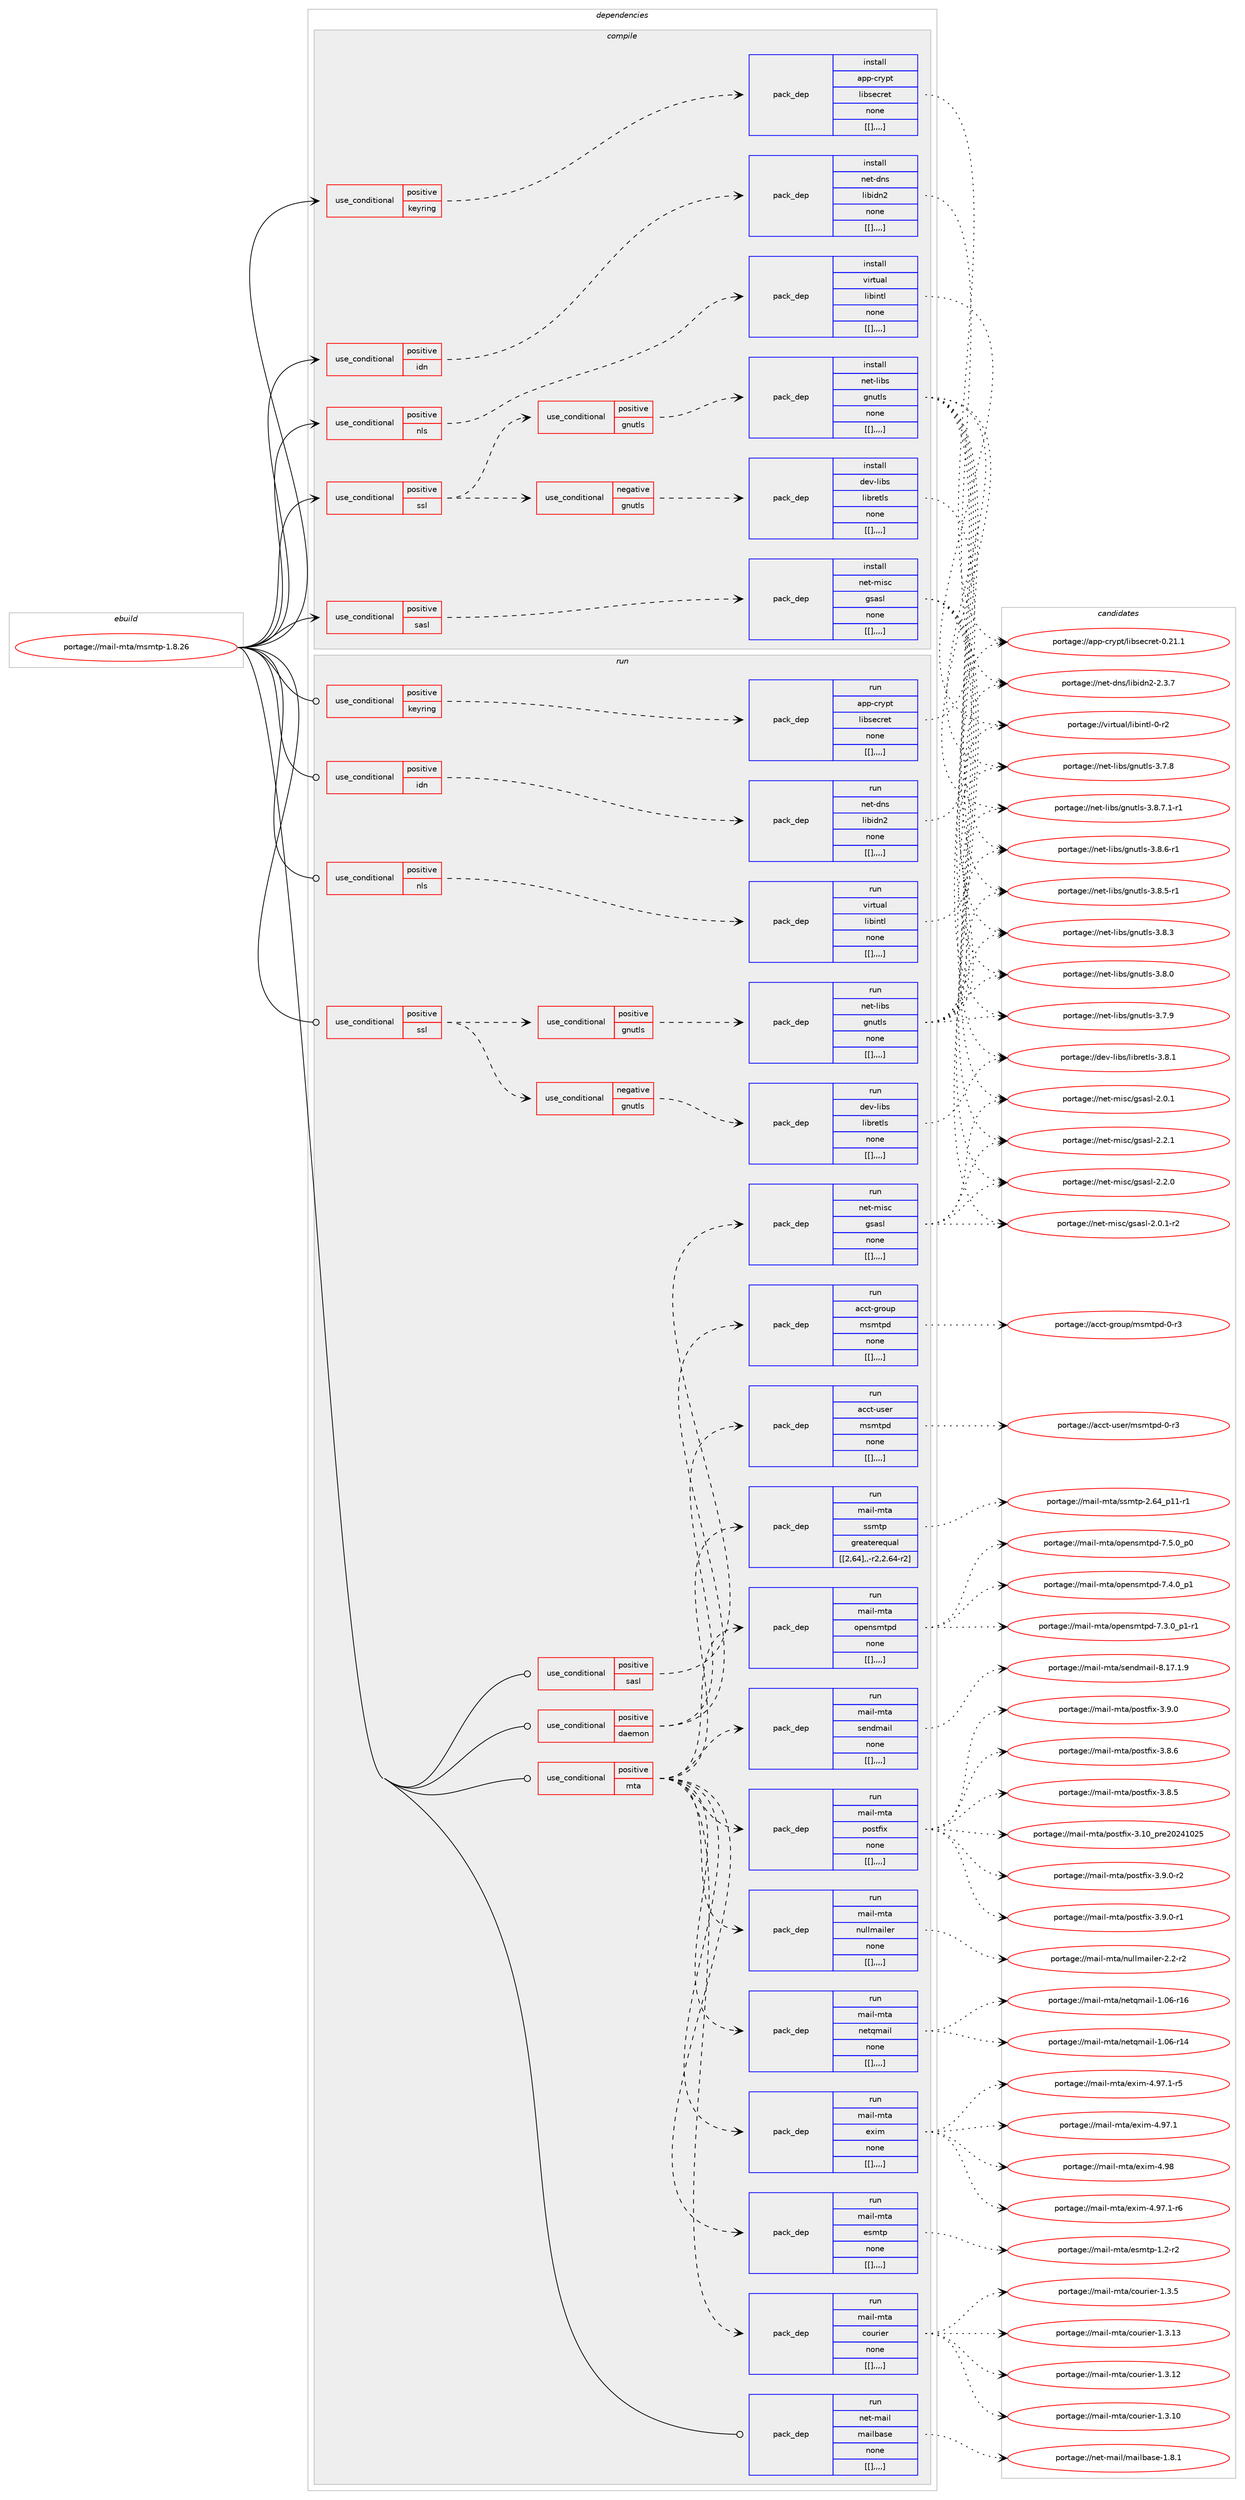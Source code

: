digraph prolog {

# *************
# Graph options
# *************

newrank=true;
concentrate=true;
compound=true;
graph [rankdir=LR,fontname=Helvetica,fontsize=10,ranksep=1.5];#, ranksep=2.5, nodesep=0.2];
edge  [arrowhead=vee];
node  [fontname=Helvetica,fontsize=10];

# **********
# The ebuild
# **********

subgraph cluster_leftcol {
color=gray;
label=<<i>ebuild</i>>;
id [label="portage://mail-mta/msmtp-1.8.26", color=red, width=4, href="../mail-mta/msmtp-1.8.26.svg"];
}

# ****************
# The dependencies
# ****************

subgraph cluster_midcol {
color=gray;
label=<<i>dependencies</i>>;
subgraph cluster_compile {
fillcolor="#eeeeee";
style=filled;
label=<<i>compile</i>>;
subgraph cond75549 {
dependency300225 [label=<<TABLE BORDER="0" CELLBORDER="1" CELLSPACING="0" CELLPADDING="4"><TR><TD ROWSPAN="3" CELLPADDING="10">use_conditional</TD></TR><TR><TD>positive</TD></TR><TR><TD>idn</TD></TR></TABLE>>, shape=none, color=red];
subgraph pack222101 {
dependency300313 [label=<<TABLE BORDER="0" CELLBORDER="1" CELLSPACING="0" CELLPADDING="4" WIDTH="220"><TR><TD ROWSPAN="6" CELLPADDING="30">pack_dep</TD></TR><TR><TD WIDTH="110">install</TD></TR><TR><TD>net-dns</TD></TR><TR><TD>libidn2</TD></TR><TR><TD>none</TD></TR><TR><TD>[[],,,,]</TD></TR></TABLE>>, shape=none, color=blue];
}
dependency300225:e -> dependency300313:w [weight=20,style="dashed",arrowhead="vee"];
}
id:e -> dependency300225:w [weight=20,style="solid",arrowhead="vee"];
subgraph cond75601 {
dependency300329 [label=<<TABLE BORDER="0" CELLBORDER="1" CELLSPACING="0" CELLPADDING="4"><TR><TD ROWSPAN="3" CELLPADDING="10">use_conditional</TD></TR><TR><TD>positive</TD></TR><TR><TD>keyring</TD></TR></TABLE>>, shape=none, color=red];
subgraph pack222161 {
dependency300330 [label=<<TABLE BORDER="0" CELLBORDER="1" CELLSPACING="0" CELLPADDING="4" WIDTH="220"><TR><TD ROWSPAN="6" CELLPADDING="30">pack_dep</TD></TR><TR><TD WIDTH="110">install</TD></TR><TR><TD>app-crypt</TD></TR><TR><TD>libsecret</TD></TR><TR><TD>none</TD></TR><TR><TD>[[],,,,]</TD></TR></TABLE>>, shape=none, color=blue];
}
dependency300329:e -> dependency300330:w [weight=20,style="dashed",arrowhead="vee"];
}
id:e -> dependency300329:w [weight=20,style="solid",arrowhead="vee"];
subgraph cond75621 {
dependency300375 [label=<<TABLE BORDER="0" CELLBORDER="1" CELLSPACING="0" CELLPADDING="4"><TR><TD ROWSPAN="3" CELLPADDING="10">use_conditional</TD></TR><TR><TD>positive</TD></TR><TR><TD>nls</TD></TR></TABLE>>, shape=none, color=red];
subgraph pack222194 {
dependency300397 [label=<<TABLE BORDER="0" CELLBORDER="1" CELLSPACING="0" CELLPADDING="4" WIDTH="220"><TR><TD ROWSPAN="6" CELLPADDING="30">pack_dep</TD></TR><TR><TD WIDTH="110">install</TD></TR><TR><TD>virtual</TD></TR><TR><TD>libintl</TD></TR><TR><TD>none</TD></TR><TR><TD>[[],,,,]</TD></TR></TABLE>>, shape=none, color=blue];
}
dependency300375:e -> dependency300397:w [weight=20,style="dashed",arrowhead="vee"];
}
id:e -> dependency300375:w [weight=20,style="solid",arrowhead="vee"];
subgraph cond75642 {
dependency300453 [label=<<TABLE BORDER="0" CELLBORDER="1" CELLSPACING="0" CELLPADDING="4"><TR><TD ROWSPAN="3" CELLPADDING="10">use_conditional</TD></TR><TR><TD>positive</TD></TR><TR><TD>sasl</TD></TR></TABLE>>, shape=none, color=red];
subgraph pack222244 {
dependency300509 [label=<<TABLE BORDER="0" CELLBORDER="1" CELLSPACING="0" CELLPADDING="4" WIDTH="220"><TR><TD ROWSPAN="6" CELLPADDING="30">pack_dep</TD></TR><TR><TD WIDTH="110">install</TD></TR><TR><TD>net-misc</TD></TR><TR><TD>gsasl</TD></TR><TR><TD>none</TD></TR><TR><TD>[[],,,,]</TD></TR></TABLE>>, shape=none, color=blue];
}
dependency300453:e -> dependency300509:w [weight=20,style="dashed",arrowhead="vee"];
}
id:e -> dependency300453:w [weight=20,style="solid",arrowhead="vee"];
subgraph cond75663 {
dependency300513 [label=<<TABLE BORDER="0" CELLBORDER="1" CELLSPACING="0" CELLPADDING="4"><TR><TD ROWSPAN="3" CELLPADDING="10">use_conditional</TD></TR><TR><TD>positive</TD></TR><TR><TD>ssl</TD></TR></TABLE>>, shape=none, color=red];
subgraph cond75664 {
dependency300533 [label=<<TABLE BORDER="0" CELLBORDER="1" CELLSPACING="0" CELLPADDING="4"><TR><TD ROWSPAN="3" CELLPADDING="10">use_conditional</TD></TR><TR><TD>positive</TD></TR><TR><TD>gnutls</TD></TR></TABLE>>, shape=none, color=red];
subgraph pack222316 {
dependency300556 [label=<<TABLE BORDER="0" CELLBORDER="1" CELLSPACING="0" CELLPADDING="4" WIDTH="220"><TR><TD ROWSPAN="6" CELLPADDING="30">pack_dep</TD></TR><TR><TD WIDTH="110">install</TD></TR><TR><TD>net-libs</TD></TR><TR><TD>gnutls</TD></TR><TR><TD>none</TD></TR><TR><TD>[[],,,,]</TD></TR></TABLE>>, shape=none, color=blue];
}
dependency300533:e -> dependency300556:w [weight=20,style="dashed",arrowhead="vee"];
}
dependency300513:e -> dependency300533:w [weight=20,style="dashed",arrowhead="vee"];
subgraph cond75681 {
dependency300581 [label=<<TABLE BORDER="0" CELLBORDER="1" CELLSPACING="0" CELLPADDING="4"><TR><TD ROWSPAN="3" CELLPADDING="10">use_conditional</TD></TR><TR><TD>negative</TD></TR><TR><TD>gnutls</TD></TR></TABLE>>, shape=none, color=red];
subgraph pack222371 {
dependency300638 [label=<<TABLE BORDER="0" CELLBORDER="1" CELLSPACING="0" CELLPADDING="4" WIDTH="220"><TR><TD ROWSPAN="6" CELLPADDING="30">pack_dep</TD></TR><TR><TD WIDTH="110">install</TD></TR><TR><TD>dev-libs</TD></TR><TR><TD>libretls</TD></TR><TR><TD>none</TD></TR><TR><TD>[[],,,,]</TD></TR></TABLE>>, shape=none, color=blue];
}
dependency300581:e -> dependency300638:w [weight=20,style="dashed",arrowhead="vee"];
}
dependency300513:e -> dependency300581:w [weight=20,style="dashed",arrowhead="vee"];
}
id:e -> dependency300513:w [weight=20,style="solid",arrowhead="vee"];
}
subgraph cluster_compileandrun {
fillcolor="#eeeeee";
style=filled;
label=<<i>compile and run</i>>;
}
subgraph cluster_run {
fillcolor="#eeeeee";
style=filled;
label=<<i>run</i>>;
subgraph cond75708 {
dependency300684 [label=<<TABLE BORDER="0" CELLBORDER="1" CELLSPACING="0" CELLPADDING="4"><TR><TD ROWSPAN="3" CELLPADDING="10">use_conditional</TD></TR><TR><TD>positive</TD></TR><TR><TD>daemon</TD></TR></TABLE>>, shape=none, color=red];
subgraph pack222428 {
dependency300731 [label=<<TABLE BORDER="0" CELLBORDER="1" CELLSPACING="0" CELLPADDING="4" WIDTH="220"><TR><TD ROWSPAN="6" CELLPADDING="30">pack_dep</TD></TR><TR><TD WIDTH="110">run</TD></TR><TR><TD>acct-group</TD></TR><TR><TD>msmtpd</TD></TR><TR><TD>none</TD></TR><TR><TD>[[],,,,]</TD></TR></TABLE>>, shape=none, color=blue];
}
dependency300684:e -> dependency300731:w [weight=20,style="dashed",arrowhead="vee"];
subgraph pack222450 {
dependency300779 [label=<<TABLE BORDER="0" CELLBORDER="1" CELLSPACING="0" CELLPADDING="4" WIDTH="220"><TR><TD ROWSPAN="6" CELLPADDING="30">pack_dep</TD></TR><TR><TD WIDTH="110">run</TD></TR><TR><TD>acct-user</TD></TR><TR><TD>msmtpd</TD></TR><TR><TD>none</TD></TR><TR><TD>[[],,,,]</TD></TR></TABLE>>, shape=none, color=blue];
}
dependency300684:e -> dependency300779:w [weight=20,style="dashed",arrowhead="vee"];
}
id:e -> dependency300684:w [weight=20,style="solid",arrowhead="odot"];
subgraph cond75743 {
dependency300824 [label=<<TABLE BORDER="0" CELLBORDER="1" CELLSPACING="0" CELLPADDING="4"><TR><TD ROWSPAN="3" CELLPADDING="10">use_conditional</TD></TR><TR><TD>positive</TD></TR><TR><TD>idn</TD></TR></TABLE>>, shape=none, color=red];
subgraph pack222530 {
dependency300878 [label=<<TABLE BORDER="0" CELLBORDER="1" CELLSPACING="0" CELLPADDING="4" WIDTH="220"><TR><TD ROWSPAN="6" CELLPADDING="30">pack_dep</TD></TR><TR><TD WIDTH="110">run</TD></TR><TR><TD>net-dns</TD></TR><TR><TD>libidn2</TD></TR><TR><TD>none</TD></TR><TR><TD>[[],,,,]</TD></TR></TABLE>>, shape=none, color=blue];
}
dependency300824:e -> dependency300878:w [weight=20,style="dashed",arrowhead="vee"];
}
id:e -> dependency300824:w [weight=20,style="solid",arrowhead="odot"];
subgraph cond75775 {
dependency300946 [label=<<TABLE BORDER="0" CELLBORDER="1" CELLSPACING="0" CELLPADDING="4"><TR><TD ROWSPAN="3" CELLPADDING="10">use_conditional</TD></TR><TR><TD>positive</TD></TR><TR><TD>keyring</TD></TR></TABLE>>, shape=none, color=red];
subgraph pack222598 {
dependency300950 [label=<<TABLE BORDER="0" CELLBORDER="1" CELLSPACING="0" CELLPADDING="4" WIDTH="220"><TR><TD ROWSPAN="6" CELLPADDING="30">pack_dep</TD></TR><TR><TD WIDTH="110">run</TD></TR><TR><TD>app-crypt</TD></TR><TR><TD>libsecret</TD></TR><TR><TD>none</TD></TR><TR><TD>[[],,,,]</TD></TR></TABLE>>, shape=none, color=blue];
}
dependency300946:e -> dependency300950:w [weight=20,style="dashed",arrowhead="vee"];
}
id:e -> dependency300946:w [weight=20,style="solid",arrowhead="odot"];
subgraph cond75791 {
dependency300976 [label=<<TABLE BORDER="0" CELLBORDER="1" CELLSPACING="0" CELLPADDING="4"><TR><TD ROWSPAN="3" CELLPADDING="10">use_conditional</TD></TR><TR><TD>positive</TD></TR><TR><TD>mta</TD></TR></TABLE>>, shape=none, color=red];
subgraph pack222617 {
dependency301001 [label=<<TABLE BORDER="0" CELLBORDER="1" CELLSPACING="0" CELLPADDING="4" WIDTH="220"><TR><TD ROWSPAN="6" CELLPADDING="30">pack_dep</TD></TR><TR><TD WIDTH="110">run</TD></TR><TR><TD>mail-mta</TD></TR><TR><TD>courier</TD></TR><TR><TD>none</TD></TR><TR><TD>[[],,,,]</TD></TR></TABLE>>, shape=none, color=blue];
}
dependency300976:e -> dependency301001:w [weight=20,style="dashed",arrowhead="vee"];
subgraph pack222637 {
dependency301029 [label=<<TABLE BORDER="0" CELLBORDER="1" CELLSPACING="0" CELLPADDING="4" WIDTH="220"><TR><TD ROWSPAN="6" CELLPADDING="30">pack_dep</TD></TR><TR><TD WIDTH="110">run</TD></TR><TR><TD>mail-mta</TD></TR><TR><TD>esmtp</TD></TR><TR><TD>none</TD></TR><TR><TD>[[],,,,]</TD></TR></TABLE>>, shape=none, color=blue];
}
dependency300976:e -> dependency301029:w [weight=20,style="dashed",arrowhead="vee"];
subgraph pack222672 {
dependency301140 [label=<<TABLE BORDER="0" CELLBORDER="1" CELLSPACING="0" CELLPADDING="4" WIDTH="220"><TR><TD ROWSPAN="6" CELLPADDING="30">pack_dep</TD></TR><TR><TD WIDTH="110">run</TD></TR><TR><TD>mail-mta</TD></TR><TR><TD>exim</TD></TR><TR><TD>none</TD></TR><TR><TD>[[],,,,]</TD></TR></TABLE>>, shape=none, color=blue];
}
dependency300976:e -> dependency301140:w [weight=20,style="dashed",arrowhead="vee"];
subgraph pack222752 {
dependency301189 [label=<<TABLE BORDER="0" CELLBORDER="1" CELLSPACING="0" CELLPADDING="4" WIDTH="220"><TR><TD ROWSPAN="6" CELLPADDING="30">pack_dep</TD></TR><TR><TD WIDTH="110">run</TD></TR><TR><TD>mail-mta</TD></TR><TR><TD>netqmail</TD></TR><TR><TD>none</TD></TR><TR><TD>[[],,,,]</TD></TR></TABLE>>, shape=none, color=blue];
}
dependency300976:e -> dependency301189:w [weight=20,style="dashed",arrowhead="vee"];
subgraph pack222791 {
dependency301242 [label=<<TABLE BORDER="0" CELLBORDER="1" CELLSPACING="0" CELLPADDING="4" WIDTH="220"><TR><TD ROWSPAN="6" CELLPADDING="30">pack_dep</TD></TR><TR><TD WIDTH="110">run</TD></TR><TR><TD>mail-mta</TD></TR><TR><TD>nullmailer</TD></TR><TR><TD>none</TD></TR><TR><TD>[[],,,,]</TD></TR></TABLE>>, shape=none, color=blue];
}
dependency300976:e -> dependency301242:w [weight=20,style="dashed",arrowhead="vee"];
subgraph pack222823 {
dependency301266 [label=<<TABLE BORDER="0" CELLBORDER="1" CELLSPACING="0" CELLPADDING="4" WIDTH="220"><TR><TD ROWSPAN="6" CELLPADDING="30">pack_dep</TD></TR><TR><TD WIDTH="110">run</TD></TR><TR><TD>mail-mta</TD></TR><TR><TD>postfix</TD></TR><TR><TD>none</TD></TR><TR><TD>[[],,,,]</TD></TR></TABLE>>, shape=none, color=blue];
}
dependency300976:e -> dependency301266:w [weight=20,style="dashed",arrowhead="vee"];
subgraph pack222841 {
dependency301312 [label=<<TABLE BORDER="0" CELLBORDER="1" CELLSPACING="0" CELLPADDING="4" WIDTH="220"><TR><TD ROWSPAN="6" CELLPADDING="30">pack_dep</TD></TR><TR><TD WIDTH="110">run</TD></TR><TR><TD>mail-mta</TD></TR><TR><TD>sendmail</TD></TR><TR><TD>none</TD></TR><TR><TD>[[],,,,]</TD></TR></TABLE>>, shape=none, color=blue];
}
dependency300976:e -> dependency301312:w [weight=20,style="dashed",arrowhead="vee"];
subgraph pack222892 {
dependency301354 [label=<<TABLE BORDER="0" CELLBORDER="1" CELLSPACING="0" CELLPADDING="4" WIDTH="220"><TR><TD ROWSPAN="6" CELLPADDING="30">pack_dep</TD></TR><TR><TD WIDTH="110">run</TD></TR><TR><TD>mail-mta</TD></TR><TR><TD>opensmtpd</TD></TR><TR><TD>none</TD></TR><TR><TD>[[],,,,]</TD></TR></TABLE>>, shape=none, color=blue];
}
dependency300976:e -> dependency301354:w [weight=20,style="dashed",arrowhead="vee"];
subgraph pack222895 {
dependency301382 [label=<<TABLE BORDER="0" CELLBORDER="1" CELLSPACING="0" CELLPADDING="4" WIDTH="220"><TR><TD ROWSPAN="6" CELLPADDING="30">pack_dep</TD></TR><TR><TD WIDTH="110">run</TD></TR><TR><TD>mail-mta</TD></TR><TR><TD>ssmtp</TD></TR><TR><TD>greaterequal</TD></TR><TR><TD>[[2,64],,-r2,2.64-r2]</TD></TR></TABLE>>, shape=none, color=blue];
}
dependency300976:e -> dependency301382:w [weight=20,style="dashed",arrowhead="vee"];
}
id:e -> dependency300976:w [weight=20,style="solid",arrowhead="odot"];
subgraph cond75905 {
dependency301417 [label=<<TABLE BORDER="0" CELLBORDER="1" CELLSPACING="0" CELLPADDING="4"><TR><TD ROWSPAN="3" CELLPADDING="10">use_conditional</TD></TR><TR><TD>positive</TD></TR><TR><TD>nls</TD></TR></TABLE>>, shape=none, color=red];
subgraph pack222935 {
dependency301421 [label=<<TABLE BORDER="0" CELLBORDER="1" CELLSPACING="0" CELLPADDING="4" WIDTH="220"><TR><TD ROWSPAN="6" CELLPADDING="30">pack_dep</TD></TR><TR><TD WIDTH="110">run</TD></TR><TR><TD>virtual</TD></TR><TR><TD>libintl</TD></TR><TR><TD>none</TD></TR><TR><TD>[[],,,,]</TD></TR></TABLE>>, shape=none, color=blue];
}
dependency301417:e -> dependency301421:w [weight=20,style="dashed",arrowhead="vee"];
}
id:e -> dependency301417:w [weight=20,style="solid",arrowhead="odot"];
subgraph cond75907 {
dependency301427 [label=<<TABLE BORDER="0" CELLBORDER="1" CELLSPACING="0" CELLPADDING="4"><TR><TD ROWSPAN="3" CELLPADDING="10">use_conditional</TD></TR><TR><TD>positive</TD></TR><TR><TD>sasl</TD></TR></TABLE>>, shape=none, color=red];
subgraph pack222978 {
dependency301556 [label=<<TABLE BORDER="0" CELLBORDER="1" CELLSPACING="0" CELLPADDING="4" WIDTH="220"><TR><TD ROWSPAN="6" CELLPADDING="30">pack_dep</TD></TR><TR><TD WIDTH="110">run</TD></TR><TR><TD>net-misc</TD></TR><TR><TD>gsasl</TD></TR><TR><TD>none</TD></TR><TR><TD>[[],,,,]</TD></TR></TABLE>>, shape=none, color=blue];
}
dependency301427:e -> dependency301556:w [weight=20,style="dashed",arrowhead="vee"];
}
id:e -> dependency301427:w [weight=20,style="solid",arrowhead="odot"];
subgraph cond75955 {
dependency301587 [label=<<TABLE BORDER="0" CELLBORDER="1" CELLSPACING="0" CELLPADDING="4"><TR><TD ROWSPAN="3" CELLPADDING="10">use_conditional</TD></TR><TR><TD>positive</TD></TR><TR><TD>ssl</TD></TR></TABLE>>, shape=none, color=red];
subgraph cond75956 {
dependency301589 [label=<<TABLE BORDER="0" CELLBORDER="1" CELLSPACING="0" CELLPADDING="4"><TR><TD ROWSPAN="3" CELLPADDING="10">use_conditional</TD></TR><TR><TD>positive</TD></TR><TR><TD>gnutls</TD></TR></TABLE>>, shape=none, color=red];
subgraph pack223052 {
dependency301614 [label=<<TABLE BORDER="0" CELLBORDER="1" CELLSPACING="0" CELLPADDING="4" WIDTH="220"><TR><TD ROWSPAN="6" CELLPADDING="30">pack_dep</TD></TR><TR><TD WIDTH="110">run</TD></TR><TR><TD>net-libs</TD></TR><TR><TD>gnutls</TD></TR><TR><TD>none</TD></TR><TR><TD>[[],,,,]</TD></TR></TABLE>>, shape=none, color=blue];
}
dependency301589:e -> dependency301614:w [weight=20,style="dashed",arrowhead="vee"];
}
dependency301587:e -> dependency301589:w [weight=20,style="dashed",arrowhead="vee"];
subgraph cond75961 {
dependency301620 [label=<<TABLE BORDER="0" CELLBORDER="1" CELLSPACING="0" CELLPADDING="4"><TR><TD ROWSPAN="3" CELLPADDING="10">use_conditional</TD></TR><TR><TD>negative</TD></TR><TR><TD>gnutls</TD></TR></TABLE>>, shape=none, color=red];
subgraph pack223139 {
dependency301754 [label=<<TABLE BORDER="0" CELLBORDER="1" CELLSPACING="0" CELLPADDING="4" WIDTH="220"><TR><TD ROWSPAN="6" CELLPADDING="30">pack_dep</TD></TR><TR><TD WIDTH="110">run</TD></TR><TR><TD>dev-libs</TD></TR><TR><TD>libretls</TD></TR><TR><TD>none</TD></TR><TR><TD>[[],,,,]</TD></TR></TABLE>>, shape=none, color=blue];
}
dependency301620:e -> dependency301754:w [weight=20,style="dashed",arrowhead="vee"];
}
dependency301587:e -> dependency301620:w [weight=20,style="dashed",arrowhead="vee"];
}
id:e -> dependency301587:w [weight=20,style="solid",arrowhead="odot"];
subgraph pack223217 {
dependency301872 [label=<<TABLE BORDER="0" CELLBORDER="1" CELLSPACING="0" CELLPADDING="4" WIDTH="220"><TR><TD ROWSPAN="6" CELLPADDING="30">pack_dep</TD></TR><TR><TD WIDTH="110">run</TD></TR><TR><TD>net-mail</TD></TR><TR><TD>mailbase</TD></TR><TR><TD>none</TD></TR><TR><TD>[[],,,,]</TD></TR></TABLE>>, shape=none, color=blue];
}
id:e -> dependency301872:w [weight=20,style="solid",arrowhead="odot"];
}
}

# **************
# The candidates
# **************

subgraph cluster_choices {
rank=same;
color=gray;
label=<<i>candidates</i>>;

subgraph choice221168 {
color=black;
nodesep=1;
choice11010111645100110115471081059810510011050455046514655 [label="portage://net-dns/libidn2-2.3.7", color=red, width=4,href="../net-dns/libidn2-2.3.7.svg"];
dependency300313:e -> choice11010111645100110115471081059810510011050455046514655:w [style=dotted,weight="100"];
}
subgraph choice221171 {
color=black;
nodesep=1;
choice97112112459911412111211647108105981151019911410111645484650494649 [label="portage://app-crypt/libsecret-0.21.1", color=red, width=4,href="../app-crypt/libsecret-0.21.1.svg"];
dependency300330:e -> choice97112112459911412111211647108105981151019911410111645484650494649:w [style=dotted,weight="100"];
}
subgraph choice221179 {
color=black;
nodesep=1;
choice11810511411611797108471081059810511011610845484511450 [label="portage://virtual/libintl-0-r2", color=red, width=4,href="../virtual/libintl-0-r2.svg"];
dependency300397:e -> choice11810511411611797108471081059810511011610845484511450:w [style=dotted,weight="100"];
}
subgraph choice221196 {
color=black;
nodesep=1;
choice11010111645109105115994710311597115108455046504649 [label="portage://net-misc/gsasl-2.2.1", color=red, width=4,href="../net-misc/gsasl-2.2.1.svg"];
choice11010111645109105115994710311597115108455046504648 [label="portage://net-misc/gsasl-2.2.0", color=red, width=4,href="../net-misc/gsasl-2.2.0.svg"];
choice110101116451091051159947103115971151084550464846494511450 [label="portage://net-misc/gsasl-2.0.1-r2", color=red, width=4,href="../net-misc/gsasl-2.0.1-r2.svg"];
choice11010111645109105115994710311597115108455046484649 [label="portage://net-misc/gsasl-2.0.1", color=red, width=4,href="../net-misc/gsasl-2.0.1.svg"];
dependency300509:e -> choice11010111645109105115994710311597115108455046504649:w [style=dotted,weight="100"];
dependency300509:e -> choice11010111645109105115994710311597115108455046504648:w [style=dotted,weight="100"];
dependency300509:e -> choice110101116451091051159947103115971151084550464846494511450:w [style=dotted,weight="100"];
dependency300509:e -> choice11010111645109105115994710311597115108455046484649:w [style=dotted,weight="100"];
}
subgraph choice221199 {
color=black;
nodesep=1;
choice11010111645108105981154710311011711610811545514656465546494511449 [label="portage://net-libs/gnutls-3.8.7.1-r1", color=red, width=4,href="../net-libs/gnutls-3.8.7.1-r1.svg"];
choice1101011164510810598115471031101171161081154551465646544511449 [label="portage://net-libs/gnutls-3.8.6-r1", color=red, width=4,href="../net-libs/gnutls-3.8.6-r1.svg"];
choice1101011164510810598115471031101171161081154551465646534511449 [label="portage://net-libs/gnutls-3.8.5-r1", color=red, width=4,href="../net-libs/gnutls-3.8.5-r1.svg"];
choice110101116451081059811547103110117116108115455146564651 [label="portage://net-libs/gnutls-3.8.3", color=red, width=4,href="../net-libs/gnutls-3.8.3.svg"];
choice110101116451081059811547103110117116108115455146564648 [label="portage://net-libs/gnutls-3.8.0", color=red, width=4,href="../net-libs/gnutls-3.8.0.svg"];
choice110101116451081059811547103110117116108115455146554657 [label="portage://net-libs/gnutls-3.7.9", color=red, width=4,href="../net-libs/gnutls-3.7.9.svg"];
choice110101116451081059811547103110117116108115455146554656 [label="portage://net-libs/gnutls-3.7.8", color=red, width=4,href="../net-libs/gnutls-3.7.8.svg"];
dependency300556:e -> choice11010111645108105981154710311011711610811545514656465546494511449:w [style=dotted,weight="100"];
dependency300556:e -> choice1101011164510810598115471031101171161081154551465646544511449:w [style=dotted,weight="100"];
dependency300556:e -> choice1101011164510810598115471031101171161081154551465646534511449:w [style=dotted,weight="100"];
dependency300556:e -> choice110101116451081059811547103110117116108115455146564651:w [style=dotted,weight="100"];
dependency300556:e -> choice110101116451081059811547103110117116108115455146564648:w [style=dotted,weight="100"];
dependency300556:e -> choice110101116451081059811547103110117116108115455146554657:w [style=dotted,weight="100"];
dependency300556:e -> choice110101116451081059811547103110117116108115455146554656:w [style=dotted,weight="100"];
}
subgraph choice221204 {
color=black;
nodesep=1;
choice10010111845108105981154710810598114101116108115455146564649 [label="portage://dev-libs/libretls-3.8.1", color=red, width=4,href="../dev-libs/libretls-3.8.1.svg"];
dependency300638:e -> choice10010111845108105981154710810598114101116108115455146564649:w [style=dotted,weight="100"];
}
subgraph choice221214 {
color=black;
nodesep=1;
choice979999116451031141111171124710911510911611210045484511451 [label="portage://acct-group/msmtpd-0-r3", color=red, width=4,href="../acct-group/msmtpd-0-r3.svg"];
dependency300731:e -> choice979999116451031141111171124710911510911611210045484511451:w [style=dotted,weight="100"];
}
subgraph choice221221 {
color=black;
nodesep=1;
choice979999116451171151011144710911510911611210045484511451 [label="portage://acct-user/msmtpd-0-r3", color=red, width=4,href="../acct-user/msmtpd-0-r3.svg"];
dependency300779:e -> choice979999116451171151011144710911510911611210045484511451:w [style=dotted,weight="100"];
}
subgraph choice221232 {
color=black;
nodesep=1;
choice11010111645100110115471081059810510011050455046514655 [label="portage://net-dns/libidn2-2.3.7", color=red, width=4,href="../net-dns/libidn2-2.3.7.svg"];
dependency300878:e -> choice11010111645100110115471081059810510011050455046514655:w [style=dotted,weight="100"];
}
subgraph choice221248 {
color=black;
nodesep=1;
choice97112112459911412111211647108105981151019911410111645484650494649 [label="portage://app-crypt/libsecret-0.21.1", color=red, width=4,href="../app-crypt/libsecret-0.21.1.svg"];
dependency300950:e -> choice97112112459911412111211647108105981151019911410111645484650494649:w [style=dotted,weight="100"];
}
subgraph choice221250 {
color=black;
nodesep=1;
choice109971051084510911697479911111711410510111445494651464951 [label="portage://mail-mta/courier-1.3.13", color=red, width=4,href="../mail-mta/courier-1.3.13.svg"];
choice109971051084510911697479911111711410510111445494651464950 [label="portage://mail-mta/courier-1.3.12", color=red, width=4,href="../mail-mta/courier-1.3.12.svg"];
choice109971051084510911697479911111711410510111445494651464948 [label="portage://mail-mta/courier-1.3.10", color=red, width=4,href="../mail-mta/courier-1.3.10.svg"];
choice1099710510845109116974799111117114105101114454946514653 [label="portage://mail-mta/courier-1.3.5", color=red, width=4,href="../mail-mta/courier-1.3.5.svg"];
dependency301001:e -> choice109971051084510911697479911111711410510111445494651464951:w [style=dotted,weight="100"];
dependency301001:e -> choice109971051084510911697479911111711410510111445494651464950:w [style=dotted,weight="100"];
dependency301001:e -> choice109971051084510911697479911111711410510111445494651464948:w [style=dotted,weight="100"];
dependency301001:e -> choice1099710510845109116974799111117114105101114454946514653:w [style=dotted,weight="100"];
}
subgraph choice221288 {
color=black;
nodesep=1;
choice10997105108451091169747101115109116112454946504511450 [label="portage://mail-mta/esmtp-1.2-r2", color=red, width=4,href="../mail-mta/esmtp-1.2-r2.svg"];
dependency301029:e -> choice10997105108451091169747101115109116112454946504511450:w [style=dotted,weight="100"];
}
subgraph choice221310 {
color=black;
nodesep=1;
choice109971051084510911697471011201051094552465756 [label="portage://mail-mta/exim-4.98", color=red, width=4,href="../mail-mta/exim-4.98.svg"];
choice10997105108451091169747101120105109455246575546494511454 [label="portage://mail-mta/exim-4.97.1-r6", color=red, width=4,href="../mail-mta/exim-4.97.1-r6.svg"];
choice10997105108451091169747101120105109455246575546494511453 [label="portage://mail-mta/exim-4.97.1-r5", color=red, width=4,href="../mail-mta/exim-4.97.1-r5.svg"];
choice1099710510845109116974710112010510945524657554649 [label="portage://mail-mta/exim-4.97.1", color=red, width=4,href="../mail-mta/exim-4.97.1.svg"];
dependency301140:e -> choice109971051084510911697471011201051094552465756:w [style=dotted,weight="100"];
dependency301140:e -> choice10997105108451091169747101120105109455246575546494511454:w [style=dotted,weight="100"];
dependency301140:e -> choice10997105108451091169747101120105109455246575546494511453:w [style=dotted,weight="100"];
dependency301140:e -> choice1099710510845109116974710112010510945524657554649:w [style=dotted,weight="100"];
}
subgraph choice221327 {
color=black;
nodesep=1;
choice10997105108451091169747110101116113109971051084549464854451144954 [label="portage://mail-mta/netqmail-1.06-r16", color=red, width=4,href="../mail-mta/netqmail-1.06-r16.svg"];
choice10997105108451091169747110101116113109971051084549464854451144952 [label="portage://mail-mta/netqmail-1.06-r14", color=red, width=4,href="../mail-mta/netqmail-1.06-r14.svg"];
dependency301189:e -> choice10997105108451091169747110101116113109971051084549464854451144954:w [style=dotted,weight="100"];
dependency301189:e -> choice10997105108451091169747110101116113109971051084549464854451144952:w [style=dotted,weight="100"];
}
subgraph choice221338 {
color=black;
nodesep=1;
choice1099710510845109116974711011710810810997105108101114455046504511450 [label="portage://mail-mta/nullmailer-2.2-r2", color=red, width=4,href="../mail-mta/nullmailer-2.2-r2.svg"];
dependency301242:e -> choice1099710510845109116974711011710810810997105108101114455046504511450:w [style=dotted,weight="100"];
}
subgraph choice221343 {
color=black;
nodesep=1;
choice109971051084510911697471121111151161021051204551464948951121141015048505249485053 [label="portage://mail-mta/postfix-3.10_pre20241025", color=red, width=4,href="../mail-mta/postfix-3.10_pre20241025.svg"];
choice109971051084510911697471121111151161021051204551465746484511450 [label="portage://mail-mta/postfix-3.9.0-r2", color=red, width=4,href="../mail-mta/postfix-3.9.0-r2.svg"];
choice109971051084510911697471121111151161021051204551465746484511449 [label="portage://mail-mta/postfix-3.9.0-r1", color=red, width=4,href="../mail-mta/postfix-3.9.0-r1.svg"];
choice10997105108451091169747112111115116102105120455146574648 [label="portage://mail-mta/postfix-3.9.0", color=red, width=4,href="../mail-mta/postfix-3.9.0.svg"];
choice10997105108451091169747112111115116102105120455146564654 [label="portage://mail-mta/postfix-3.8.6", color=red, width=4,href="../mail-mta/postfix-3.8.6.svg"];
choice10997105108451091169747112111115116102105120455146564653 [label="portage://mail-mta/postfix-3.8.5", color=red, width=4,href="../mail-mta/postfix-3.8.5.svg"];
dependency301266:e -> choice109971051084510911697471121111151161021051204551464948951121141015048505249485053:w [style=dotted,weight="100"];
dependency301266:e -> choice109971051084510911697471121111151161021051204551465746484511450:w [style=dotted,weight="100"];
dependency301266:e -> choice109971051084510911697471121111151161021051204551465746484511449:w [style=dotted,weight="100"];
dependency301266:e -> choice10997105108451091169747112111115116102105120455146574648:w [style=dotted,weight="100"];
dependency301266:e -> choice10997105108451091169747112111115116102105120455146564654:w [style=dotted,weight="100"];
dependency301266:e -> choice10997105108451091169747112111115116102105120455146564653:w [style=dotted,weight="100"];
}
subgraph choice221357 {
color=black;
nodesep=1;
choice1099710510845109116974711510111010010997105108455646495546494657 [label="portage://mail-mta/sendmail-8.17.1.9", color=red, width=4,href="../mail-mta/sendmail-8.17.1.9.svg"];
dependency301312:e -> choice1099710510845109116974711510111010010997105108455646495546494657:w [style=dotted,weight="100"];
}
subgraph choice221370 {
color=black;
nodesep=1;
choice109971051084510911697471111121011101151091161121004555465346489511248 [label="portage://mail-mta/opensmtpd-7.5.0_p0", color=red, width=4,href="../mail-mta/opensmtpd-7.5.0_p0.svg"];
choice109971051084510911697471111121011101151091161121004555465246489511249 [label="portage://mail-mta/opensmtpd-7.4.0_p1", color=red, width=4,href="../mail-mta/opensmtpd-7.4.0_p1.svg"];
choice1099710510845109116974711111210111011510911611210045554651464895112494511449 [label="portage://mail-mta/opensmtpd-7.3.0_p1-r1", color=red, width=4,href="../mail-mta/opensmtpd-7.3.0_p1-r1.svg"];
dependency301354:e -> choice109971051084510911697471111121011101151091161121004555465346489511248:w [style=dotted,weight="100"];
dependency301354:e -> choice109971051084510911697471111121011101151091161121004555465246489511249:w [style=dotted,weight="100"];
dependency301354:e -> choice1099710510845109116974711111210111011510911611210045554651464895112494511449:w [style=dotted,weight="100"];
}
subgraph choice221373 {
color=black;
nodesep=1;
choice1099710510845109116974711511510911611245504654529511249494511449 [label="portage://mail-mta/ssmtp-2.64_p11-r1", color=red, width=4,href="../mail-mta/ssmtp-2.64_p11-r1.svg"];
dependency301382:e -> choice1099710510845109116974711511510911611245504654529511249494511449:w [style=dotted,weight="100"];
}
subgraph choice221393 {
color=black;
nodesep=1;
choice11810511411611797108471081059810511011610845484511450 [label="portage://virtual/libintl-0-r2", color=red, width=4,href="../virtual/libintl-0-r2.svg"];
dependency301421:e -> choice11810511411611797108471081059810511011610845484511450:w [style=dotted,weight="100"];
}
subgraph choice221395 {
color=black;
nodesep=1;
choice11010111645109105115994710311597115108455046504649 [label="portage://net-misc/gsasl-2.2.1", color=red, width=4,href="../net-misc/gsasl-2.2.1.svg"];
choice11010111645109105115994710311597115108455046504648 [label="portage://net-misc/gsasl-2.2.0", color=red, width=4,href="../net-misc/gsasl-2.2.0.svg"];
choice110101116451091051159947103115971151084550464846494511450 [label="portage://net-misc/gsasl-2.0.1-r2", color=red, width=4,href="../net-misc/gsasl-2.0.1-r2.svg"];
choice11010111645109105115994710311597115108455046484649 [label="portage://net-misc/gsasl-2.0.1", color=red, width=4,href="../net-misc/gsasl-2.0.1.svg"];
dependency301556:e -> choice11010111645109105115994710311597115108455046504649:w [style=dotted,weight="100"];
dependency301556:e -> choice11010111645109105115994710311597115108455046504648:w [style=dotted,weight="100"];
dependency301556:e -> choice110101116451091051159947103115971151084550464846494511450:w [style=dotted,weight="100"];
dependency301556:e -> choice11010111645109105115994710311597115108455046484649:w [style=dotted,weight="100"];
}
subgraph choice221425 {
color=black;
nodesep=1;
choice11010111645108105981154710311011711610811545514656465546494511449 [label="portage://net-libs/gnutls-3.8.7.1-r1", color=red, width=4,href="../net-libs/gnutls-3.8.7.1-r1.svg"];
choice1101011164510810598115471031101171161081154551465646544511449 [label="portage://net-libs/gnutls-3.8.6-r1", color=red, width=4,href="../net-libs/gnutls-3.8.6-r1.svg"];
choice1101011164510810598115471031101171161081154551465646534511449 [label="portage://net-libs/gnutls-3.8.5-r1", color=red, width=4,href="../net-libs/gnutls-3.8.5-r1.svg"];
choice110101116451081059811547103110117116108115455146564651 [label="portage://net-libs/gnutls-3.8.3", color=red, width=4,href="../net-libs/gnutls-3.8.3.svg"];
choice110101116451081059811547103110117116108115455146564648 [label="portage://net-libs/gnutls-3.8.0", color=red, width=4,href="../net-libs/gnutls-3.8.0.svg"];
choice110101116451081059811547103110117116108115455146554657 [label="portage://net-libs/gnutls-3.7.9", color=red, width=4,href="../net-libs/gnutls-3.7.9.svg"];
choice110101116451081059811547103110117116108115455146554656 [label="portage://net-libs/gnutls-3.7.8", color=red, width=4,href="../net-libs/gnutls-3.7.8.svg"];
dependency301614:e -> choice11010111645108105981154710311011711610811545514656465546494511449:w [style=dotted,weight="100"];
dependency301614:e -> choice1101011164510810598115471031101171161081154551465646544511449:w [style=dotted,weight="100"];
dependency301614:e -> choice1101011164510810598115471031101171161081154551465646534511449:w [style=dotted,weight="100"];
dependency301614:e -> choice110101116451081059811547103110117116108115455146564651:w [style=dotted,weight="100"];
dependency301614:e -> choice110101116451081059811547103110117116108115455146564648:w [style=dotted,weight="100"];
dependency301614:e -> choice110101116451081059811547103110117116108115455146554657:w [style=dotted,weight="100"];
dependency301614:e -> choice110101116451081059811547103110117116108115455146554656:w [style=dotted,weight="100"];
}
subgraph choice221447 {
color=black;
nodesep=1;
choice10010111845108105981154710810598114101116108115455146564649 [label="portage://dev-libs/libretls-3.8.1", color=red, width=4,href="../dev-libs/libretls-3.8.1.svg"];
dependency301754:e -> choice10010111845108105981154710810598114101116108115455146564649:w [style=dotted,weight="100"];
}
subgraph choice221482 {
color=black;
nodesep=1;
choice110101116451099710510847109971051089897115101454946564649 [label="portage://net-mail/mailbase-1.8.1", color=red, width=4,href="../net-mail/mailbase-1.8.1.svg"];
dependency301872:e -> choice110101116451099710510847109971051089897115101454946564649:w [style=dotted,weight="100"];
}
}

}
